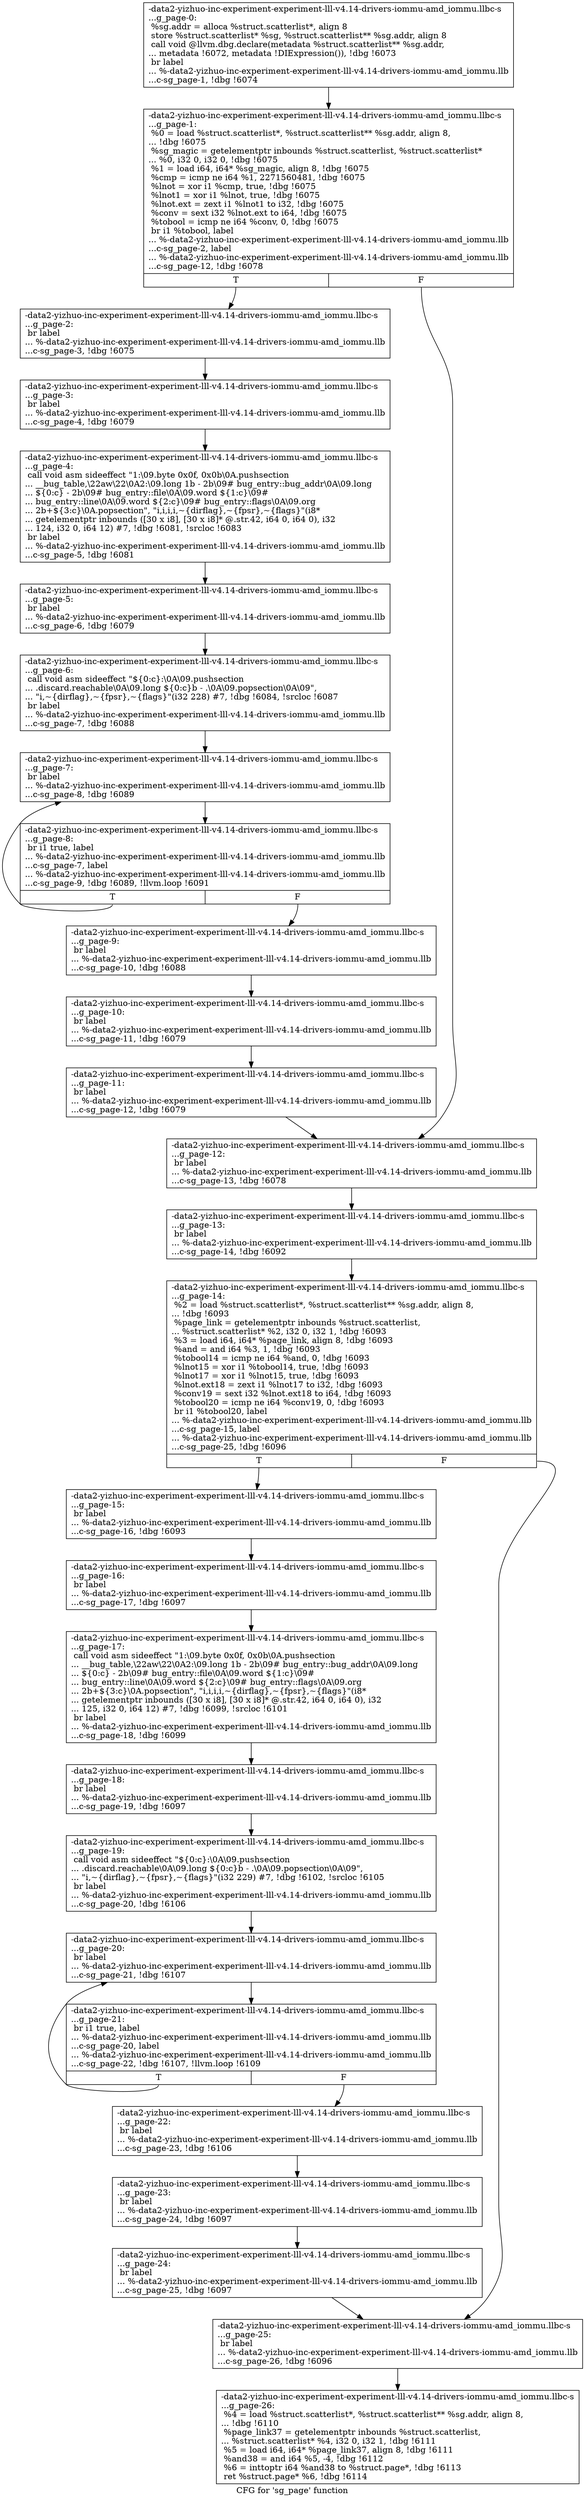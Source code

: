 digraph "CFG for 'sg_page' function" {
	label="CFG for 'sg_page' function";

	Node0x561b9496c250 [shape=record,label="{-data2-yizhuo-inc-experiment-experiment-lll-v4.14-drivers-iommu-amd_iommu.llbc-s\l...g_page-0:\l  %sg.addr = alloca %struct.scatterlist*, align 8\l  store %struct.scatterlist* %sg, %struct.scatterlist** %sg.addr, align 8\l  call void @llvm.dbg.declare(metadata %struct.scatterlist** %sg.addr,\l... metadata !6072, metadata !DIExpression()), !dbg !6073\l  br label\l... %-data2-yizhuo-inc-experiment-experiment-lll-v4.14-drivers-iommu-amd_iommu.llb\l...c-sg_page-1, !dbg !6074\l}"];
	Node0x561b9496c250 -> Node0x561b9496da90;
	Node0x561b9496da90 [shape=record,label="{-data2-yizhuo-inc-experiment-experiment-lll-v4.14-drivers-iommu-amd_iommu.llbc-s\l...g_page-1: \l  %0 = load %struct.scatterlist*, %struct.scatterlist** %sg.addr, align 8,\l... !dbg !6075\l  %sg_magic = getelementptr inbounds %struct.scatterlist, %struct.scatterlist*\l... %0, i32 0, i32 0, !dbg !6075\l  %1 = load i64, i64* %sg_magic, align 8, !dbg !6075\l  %cmp = icmp ne i64 %1, 2271560481, !dbg !6075\l  %lnot = xor i1 %cmp, true, !dbg !6075\l  %lnot1 = xor i1 %lnot, true, !dbg !6075\l  %lnot.ext = zext i1 %lnot1 to i32, !dbg !6075\l  %conv = sext i32 %lnot.ext to i64, !dbg !6075\l  %tobool = icmp ne i64 %conv, 0, !dbg !6075\l  br i1 %tobool, label\l... %-data2-yizhuo-inc-experiment-experiment-lll-v4.14-drivers-iommu-amd_iommu.llb\l...c-sg_page-2, label\l... %-data2-yizhuo-inc-experiment-experiment-lll-v4.14-drivers-iommu-amd_iommu.llb\l...c-sg_page-12, !dbg !6078\l|{<s0>T|<s1>F}}"];
	Node0x561b9496da90:s0 -> Node0x561b9496dae0;
	Node0x561b9496da90:s1 -> Node0x561b9496de00;
	Node0x561b9496dae0 [shape=record,label="{-data2-yizhuo-inc-experiment-experiment-lll-v4.14-drivers-iommu-amd_iommu.llbc-s\l...g_page-2: \l  br label\l... %-data2-yizhuo-inc-experiment-experiment-lll-v4.14-drivers-iommu-amd_iommu.llb\l...c-sg_page-3, !dbg !6075\l}"];
	Node0x561b9496dae0 -> Node0x561b9496db30;
	Node0x561b9496db30 [shape=record,label="{-data2-yizhuo-inc-experiment-experiment-lll-v4.14-drivers-iommu-amd_iommu.llbc-s\l...g_page-3: \l  br label\l... %-data2-yizhuo-inc-experiment-experiment-lll-v4.14-drivers-iommu-amd_iommu.llb\l...c-sg_page-4, !dbg !6079\l}"];
	Node0x561b9496db30 -> Node0x561b9496db80;
	Node0x561b9496db80 [shape=record,label="{-data2-yizhuo-inc-experiment-experiment-lll-v4.14-drivers-iommu-amd_iommu.llbc-s\l...g_page-4: \l  call void asm sideeffect \"1:\\09.byte 0x0f, 0x0b\\0A.pushsection\l... __bug_table,\\22aw\\22\\0A2:\\09.long 1b - 2b\\09# bug_entry::bug_addr\\0A\\09.long\l... $\{0:c\} - 2b\\09# bug_entry::file\\0A\\09.word $\{1:c\}\\09#\l... bug_entry::line\\0A\\09.word $\{2:c\}\\09# bug_entry::flags\\0A\\09.org\l... 2b+$\{3:c\}\\0A.popsection\", \"i,i,i,i,~\{dirflag\},~\{fpsr\},~\{flags\}\"(i8*\l... getelementptr inbounds ([30 x i8], [30 x i8]* @.str.42, i64 0, i64 0), i32\l... 124, i32 0, i64 12) #7, !dbg !6081, !srcloc !6083\l  br label\l... %-data2-yizhuo-inc-experiment-experiment-lll-v4.14-drivers-iommu-amd_iommu.llb\l...c-sg_page-5, !dbg !6081\l}"];
	Node0x561b9496db80 -> Node0x561b9496dbd0;
	Node0x561b9496dbd0 [shape=record,label="{-data2-yizhuo-inc-experiment-experiment-lll-v4.14-drivers-iommu-amd_iommu.llbc-s\l...g_page-5: \l  br label\l... %-data2-yizhuo-inc-experiment-experiment-lll-v4.14-drivers-iommu-amd_iommu.llb\l...c-sg_page-6, !dbg !6079\l}"];
	Node0x561b9496dbd0 -> Node0x561b9496dc20;
	Node0x561b9496dc20 [shape=record,label="{-data2-yizhuo-inc-experiment-experiment-lll-v4.14-drivers-iommu-amd_iommu.llbc-s\l...g_page-6: \l  call void asm sideeffect \"$\{0:c\}:\\0A\\09.pushsection\l... .discard.reachable\\0A\\09.long $\{0:c\}b - .\\0A\\09.popsection\\0A\\09\",\l... \"i,~\{dirflag\},~\{fpsr\},~\{flags\}\"(i32 228) #7, !dbg !6084, !srcloc !6087\l  br label\l... %-data2-yizhuo-inc-experiment-experiment-lll-v4.14-drivers-iommu-amd_iommu.llb\l...c-sg_page-7, !dbg !6088\l}"];
	Node0x561b9496dc20 -> Node0x561b9496dc70;
	Node0x561b9496dc70 [shape=record,label="{-data2-yizhuo-inc-experiment-experiment-lll-v4.14-drivers-iommu-amd_iommu.llbc-s\l...g_page-7: \l  br label\l... %-data2-yizhuo-inc-experiment-experiment-lll-v4.14-drivers-iommu-amd_iommu.llb\l...c-sg_page-8, !dbg !6089\l}"];
	Node0x561b9496dc70 -> Node0x561b9496dcc0;
	Node0x561b9496dcc0 [shape=record,label="{-data2-yizhuo-inc-experiment-experiment-lll-v4.14-drivers-iommu-amd_iommu.llbc-s\l...g_page-8: \l  br i1 true, label\l... %-data2-yizhuo-inc-experiment-experiment-lll-v4.14-drivers-iommu-amd_iommu.llb\l...c-sg_page-7, label\l... %-data2-yizhuo-inc-experiment-experiment-lll-v4.14-drivers-iommu-amd_iommu.llb\l...c-sg_page-9, !dbg !6089, !llvm.loop !6091\l|{<s0>T|<s1>F}}"];
	Node0x561b9496dcc0:s0 -> Node0x561b9496dc70;
	Node0x561b9496dcc0:s1 -> Node0x561b9496dd10;
	Node0x561b9496dd10 [shape=record,label="{-data2-yizhuo-inc-experiment-experiment-lll-v4.14-drivers-iommu-amd_iommu.llbc-s\l...g_page-9: \l  br label\l... %-data2-yizhuo-inc-experiment-experiment-lll-v4.14-drivers-iommu-amd_iommu.llb\l...c-sg_page-10, !dbg !6088\l}"];
	Node0x561b9496dd10 -> Node0x561b9496dd60;
	Node0x561b9496dd60 [shape=record,label="{-data2-yizhuo-inc-experiment-experiment-lll-v4.14-drivers-iommu-amd_iommu.llbc-s\l...g_page-10: \l  br label\l... %-data2-yizhuo-inc-experiment-experiment-lll-v4.14-drivers-iommu-amd_iommu.llb\l...c-sg_page-11, !dbg !6079\l}"];
	Node0x561b9496dd60 -> Node0x561b9496ddb0;
	Node0x561b9496ddb0 [shape=record,label="{-data2-yizhuo-inc-experiment-experiment-lll-v4.14-drivers-iommu-amd_iommu.llbc-s\l...g_page-11: \l  br label\l... %-data2-yizhuo-inc-experiment-experiment-lll-v4.14-drivers-iommu-amd_iommu.llb\l...c-sg_page-12, !dbg !6079\l}"];
	Node0x561b9496ddb0 -> Node0x561b9496de00;
	Node0x561b9496de00 [shape=record,label="{-data2-yizhuo-inc-experiment-experiment-lll-v4.14-drivers-iommu-amd_iommu.llbc-s\l...g_page-12: \l  br label\l... %-data2-yizhuo-inc-experiment-experiment-lll-v4.14-drivers-iommu-amd_iommu.llb\l...c-sg_page-13, !dbg !6078\l}"];
	Node0x561b9496de00 -> Node0x561b9496de50;
	Node0x561b9496de50 [shape=record,label="{-data2-yizhuo-inc-experiment-experiment-lll-v4.14-drivers-iommu-amd_iommu.llbc-s\l...g_page-13: \l  br label\l... %-data2-yizhuo-inc-experiment-experiment-lll-v4.14-drivers-iommu-amd_iommu.llb\l...c-sg_page-14, !dbg !6092\l}"];
	Node0x561b9496de50 -> Node0x561b9496dea0;
	Node0x561b9496dea0 [shape=record,label="{-data2-yizhuo-inc-experiment-experiment-lll-v4.14-drivers-iommu-amd_iommu.llbc-s\l...g_page-14: \l  %2 = load %struct.scatterlist*, %struct.scatterlist** %sg.addr, align 8,\l... !dbg !6093\l  %page_link = getelementptr inbounds %struct.scatterlist,\l... %struct.scatterlist* %2, i32 0, i32 1, !dbg !6093\l  %3 = load i64, i64* %page_link, align 8, !dbg !6093\l  %and = and i64 %3, 1, !dbg !6093\l  %tobool14 = icmp ne i64 %and, 0, !dbg !6093\l  %lnot15 = xor i1 %tobool14, true, !dbg !6093\l  %lnot17 = xor i1 %lnot15, true, !dbg !6093\l  %lnot.ext18 = zext i1 %lnot17 to i32, !dbg !6093\l  %conv19 = sext i32 %lnot.ext18 to i64, !dbg !6093\l  %tobool20 = icmp ne i64 %conv19, 0, !dbg !6093\l  br i1 %tobool20, label\l... %-data2-yizhuo-inc-experiment-experiment-lll-v4.14-drivers-iommu-amd_iommu.llb\l...c-sg_page-15, label\l... %-data2-yizhuo-inc-experiment-experiment-lll-v4.14-drivers-iommu-amd_iommu.llb\l...c-sg_page-25, !dbg !6096\l|{<s0>T|<s1>F}}"];
	Node0x561b9496dea0:s0 -> Node0x561b9496def0;
	Node0x561b9496dea0:s1 -> Node0x561b9496e210;
	Node0x561b9496def0 [shape=record,label="{-data2-yizhuo-inc-experiment-experiment-lll-v4.14-drivers-iommu-amd_iommu.llbc-s\l...g_page-15: \l  br label\l... %-data2-yizhuo-inc-experiment-experiment-lll-v4.14-drivers-iommu-amd_iommu.llb\l...c-sg_page-16, !dbg !6093\l}"];
	Node0x561b9496def0 -> Node0x561b9496df40;
	Node0x561b9496df40 [shape=record,label="{-data2-yizhuo-inc-experiment-experiment-lll-v4.14-drivers-iommu-amd_iommu.llbc-s\l...g_page-16: \l  br label\l... %-data2-yizhuo-inc-experiment-experiment-lll-v4.14-drivers-iommu-amd_iommu.llb\l...c-sg_page-17, !dbg !6097\l}"];
	Node0x561b9496df40 -> Node0x561b9496df90;
	Node0x561b9496df90 [shape=record,label="{-data2-yizhuo-inc-experiment-experiment-lll-v4.14-drivers-iommu-amd_iommu.llbc-s\l...g_page-17: \l  call void asm sideeffect \"1:\\09.byte 0x0f, 0x0b\\0A.pushsection\l... __bug_table,\\22aw\\22\\0A2:\\09.long 1b - 2b\\09# bug_entry::bug_addr\\0A\\09.long\l... $\{0:c\} - 2b\\09# bug_entry::file\\0A\\09.word $\{1:c\}\\09#\l... bug_entry::line\\0A\\09.word $\{2:c\}\\09# bug_entry::flags\\0A\\09.org\l... 2b+$\{3:c\}\\0A.popsection\", \"i,i,i,i,~\{dirflag\},~\{fpsr\},~\{flags\}\"(i8*\l... getelementptr inbounds ([30 x i8], [30 x i8]* @.str.42, i64 0, i64 0), i32\l... 125, i32 0, i64 12) #7, !dbg !6099, !srcloc !6101\l  br label\l... %-data2-yizhuo-inc-experiment-experiment-lll-v4.14-drivers-iommu-amd_iommu.llb\l...c-sg_page-18, !dbg !6099\l}"];
	Node0x561b9496df90 -> Node0x561b9496dfe0;
	Node0x561b9496dfe0 [shape=record,label="{-data2-yizhuo-inc-experiment-experiment-lll-v4.14-drivers-iommu-amd_iommu.llbc-s\l...g_page-18: \l  br label\l... %-data2-yizhuo-inc-experiment-experiment-lll-v4.14-drivers-iommu-amd_iommu.llb\l...c-sg_page-19, !dbg !6097\l}"];
	Node0x561b9496dfe0 -> Node0x561b9496e030;
	Node0x561b9496e030 [shape=record,label="{-data2-yizhuo-inc-experiment-experiment-lll-v4.14-drivers-iommu-amd_iommu.llbc-s\l...g_page-19: \l  call void asm sideeffect \"$\{0:c\}:\\0A\\09.pushsection\l... .discard.reachable\\0A\\09.long $\{0:c\}b - .\\0A\\09.popsection\\0A\\09\",\l... \"i,~\{dirflag\},~\{fpsr\},~\{flags\}\"(i32 229) #7, !dbg !6102, !srcloc !6105\l  br label\l... %-data2-yizhuo-inc-experiment-experiment-lll-v4.14-drivers-iommu-amd_iommu.llb\l...c-sg_page-20, !dbg !6106\l}"];
	Node0x561b9496e030 -> Node0x561b9496e080;
	Node0x561b9496e080 [shape=record,label="{-data2-yizhuo-inc-experiment-experiment-lll-v4.14-drivers-iommu-amd_iommu.llbc-s\l...g_page-20: \l  br label\l... %-data2-yizhuo-inc-experiment-experiment-lll-v4.14-drivers-iommu-amd_iommu.llb\l...c-sg_page-21, !dbg !6107\l}"];
	Node0x561b9496e080 -> Node0x561b9496e0d0;
	Node0x561b9496e0d0 [shape=record,label="{-data2-yizhuo-inc-experiment-experiment-lll-v4.14-drivers-iommu-amd_iommu.llbc-s\l...g_page-21: \l  br i1 true, label\l... %-data2-yizhuo-inc-experiment-experiment-lll-v4.14-drivers-iommu-amd_iommu.llb\l...c-sg_page-20, label\l... %-data2-yizhuo-inc-experiment-experiment-lll-v4.14-drivers-iommu-amd_iommu.llb\l...c-sg_page-22, !dbg !6107, !llvm.loop !6109\l|{<s0>T|<s1>F}}"];
	Node0x561b9496e0d0:s0 -> Node0x561b9496e080;
	Node0x561b9496e0d0:s1 -> Node0x561b9496e120;
	Node0x561b9496e120 [shape=record,label="{-data2-yizhuo-inc-experiment-experiment-lll-v4.14-drivers-iommu-amd_iommu.llbc-s\l...g_page-22: \l  br label\l... %-data2-yizhuo-inc-experiment-experiment-lll-v4.14-drivers-iommu-amd_iommu.llb\l...c-sg_page-23, !dbg !6106\l}"];
	Node0x561b9496e120 -> Node0x561b9496e170;
	Node0x561b9496e170 [shape=record,label="{-data2-yizhuo-inc-experiment-experiment-lll-v4.14-drivers-iommu-amd_iommu.llbc-s\l...g_page-23: \l  br label\l... %-data2-yizhuo-inc-experiment-experiment-lll-v4.14-drivers-iommu-amd_iommu.llb\l...c-sg_page-24, !dbg !6097\l}"];
	Node0x561b9496e170 -> Node0x561b9496e1c0;
	Node0x561b9496e1c0 [shape=record,label="{-data2-yizhuo-inc-experiment-experiment-lll-v4.14-drivers-iommu-amd_iommu.llbc-s\l...g_page-24: \l  br label\l... %-data2-yizhuo-inc-experiment-experiment-lll-v4.14-drivers-iommu-amd_iommu.llb\l...c-sg_page-25, !dbg !6097\l}"];
	Node0x561b9496e1c0 -> Node0x561b9496e210;
	Node0x561b9496e210 [shape=record,label="{-data2-yizhuo-inc-experiment-experiment-lll-v4.14-drivers-iommu-amd_iommu.llbc-s\l...g_page-25: \l  br label\l... %-data2-yizhuo-inc-experiment-experiment-lll-v4.14-drivers-iommu-amd_iommu.llb\l...c-sg_page-26, !dbg !6096\l}"];
	Node0x561b9496e210 -> Node0x561b9496e260;
	Node0x561b9496e260 [shape=record,label="{-data2-yizhuo-inc-experiment-experiment-lll-v4.14-drivers-iommu-amd_iommu.llbc-s\l...g_page-26: \l  %4 = load %struct.scatterlist*, %struct.scatterlist** %sg.addr, align 8,\l... !dbg !6110\l  %page_link37 = getelementptr inbounds %struct.scatterlist,\l... %struct.scatterlist* %4, i32 0, i32 1, !dbg !6111\l  %5 = load i64, i64* %page_link37, align 8, !dbg !6111\l  %and38 = and i64 %5, -4, !dbg !6112\l  %6 = inttoptr i64 %and38 to %struct.page*, !dbg !6113\l  ret %struct.page* %6, !dbg !6114\l}"];
}
